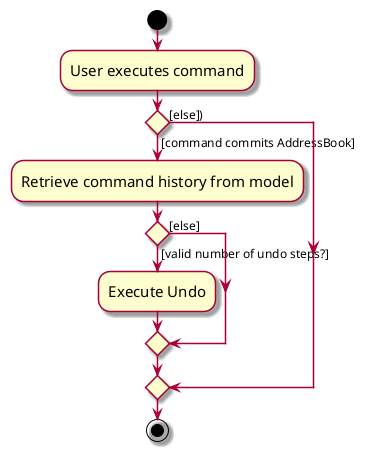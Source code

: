 @startuml
skin rose
skinparam ActivityFontSize 15
skinparam ArrowFontSize 12

start
:User executes command;

if () then ([command commits AddressBook])
    :Retrieve command history from model;
    if () then ([valid number of undo steps?])
        :Execute Undo;
    else ([else])
    endif
else ([else]))
endif
stop

@enduml

